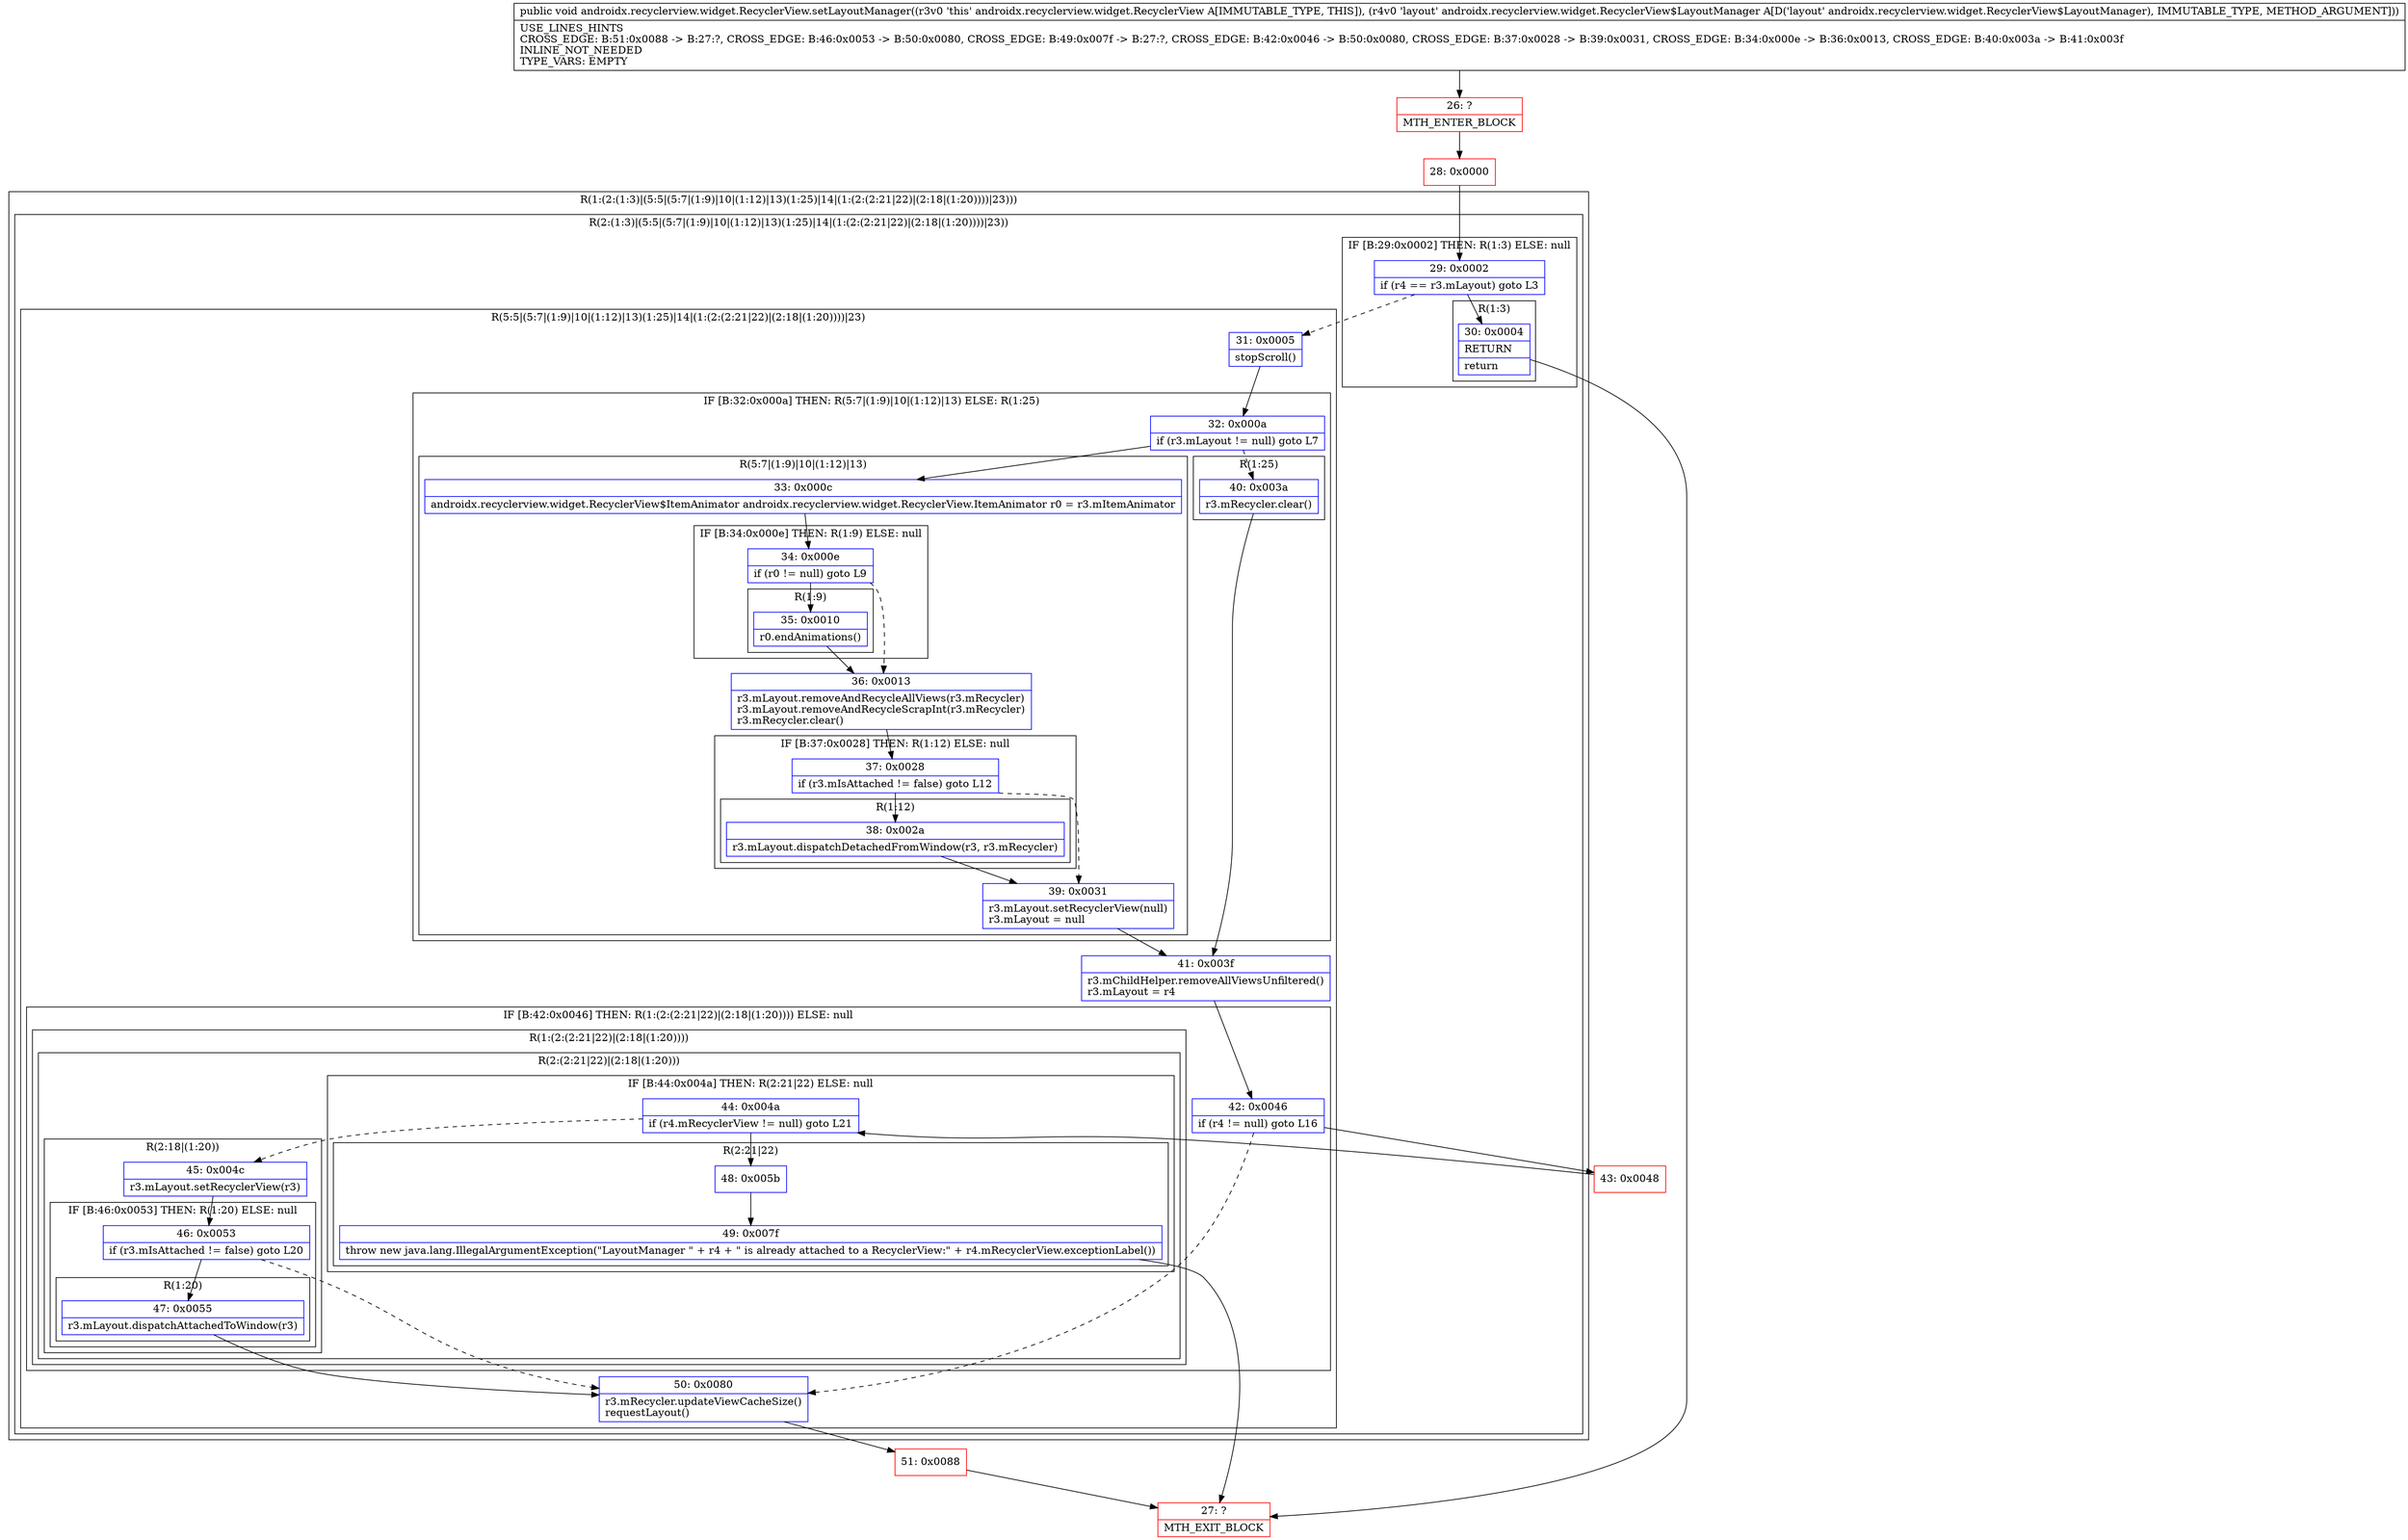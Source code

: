 digraph "CFG forandroidx.recyclerview.widget.RecyclerView.setLayoutManager(Landroidx\/recyclerview\/widget\/RecyclerView$LayoutManager;)V" {
subgraph cluster_Region_1949535458 {
label = "R(1:(2:(1:3)|(5:5|(5:7|(1:9)|10|(1:12)|13)(1:25)|14|(1:(2:(2:21|22)|(2:18|(1:20))))|23)))";
node [shape=record,color=blue];
subgraph cluster_Region_1409527505 {
label = "R(2:(1:3)|(5:5|(5:7|(1:9)|10|(1:12)|13)(1:25)|14|(1:(2:(2:21|22)|(2:18|(1:20))))|23))";
node [shape=record,color=blue];
subgraph cluster_IfRegion_862309888 {
label = "IF [B:29:0x0002] THEN: R(1:3) ELSE: null";
node [shape=record,color=blue];
Node_29 [shape=record,label="{29\:\ 0x0002|if (r4 == r3.mLayout) goto L3\l}"];
subgraph cluster_Region_1103766305 {
label = "R(1:3)";
node [shape=record,color=blue];
Node_30 [shape=record,label="{30\:\ 0x0004|RETURN\l|return\l}"];
}
}
subgraph cluster_Region_695657318 {
label = "R(5:5|(5:7|(1:9)|10|(1:12)|13)(1:25)|14|(1:(2:(2:21|22)|(2:18|(1:20))))|23)";
node [shape=record,color=blue];
Node_31 [shape=record,label="{31\:\ 0x0005|stopScroll()\l}"];
subgraph cluster_IfRegion_1615504831 {
label = "IF [B:32:0x000a] THEN: R(5:7|(1:9)|10|(1:12)|13) ELSE: R(1:25)";
node [shape=record,color=blue];
Node_32 [shape=record,label="{32\:\ 0x000a|if (r3.mLayout != null) goto L7\l}"];
subgraph cluster_Region_1953521631 {
label = "R(5:7|(1:9)|10|(1:12)|13)";
node [shape=record,color=blue];
Node_33 [shape=record,label="{33\:\ 0x000c|androidx.recyclerview.widget.RecyclerView$ItemAnimator androidx.recyclerview.widget.RecyclerView.ItemAnimator r0 = r3.mItemAnimator\l}"];
subgraph cluster_IfRegion_1369112392 {
label = "IF [B:34:0x000e] THEN: R(1:9) ELSE: null";
node [shape=record,color=blue];
Node_34 [shape=record,label="{34\:\ 0x000e|if (r0 != null) goto L9\l}"];
subgraph cluster_Region_2065511058 {
label = "R(1:9)";
node [shape=record,color=blue];
Node_35 [shape=record,label="{35\:\ 0x0010|r0.endAnimations()\l}"];
}
}
Node_36 [shape=record,label="{36\:\ 0x0013|r3.mLayout.removeAndRecycleAllViews(r3.mRecycler)\lr3.mLayout.removeAndRecycleScrapInt(r3.mRecycler)\lr3.mRecycler.clear()\l}"];
subgraph cluster_IfRegion_2109891192 {
label = "IF [B:37:0x0028] THEN: R(1:12) ELSE: null";
node [shape=record,color=blue];
Node_37 [shape=record,label="{37\:\ 0x0028|if (r3.mIsAttached != false) goto L12\l}"];
subgraph cluster_Region_1828820426 {
label = "R(1:12)";
node [shape=record,color=blue];
Node_38 [shape=record,label="{38\:\ 0x002a|r3.mLayout.dispatchDetachedFromWindow(r3, r3.mRecycler)\l}"];
}
}
Node_39 [shape=record,label="{39\:\ 0x0031|r3.mLayout.setRecyclerView(null)\lr3.mLayout = null\l}"];
}
subgraph cluster_Region_1936860895 {
label = "R(1:25)";
node [shape=record,color=blue];
Node_40 [shape=record,label="{40\:\ 0x003a|r3.mRecycler.clear()\l}"];
}
}
Node_41 [shape=record,label="{41\:\ 0x003f|r3.mChildHelper.removeAllViewsUnfiltered()\lr3.mLayout = r4\l}"];
subgraph cluster_IfRegion_1184895571 {
label = "IF [B:42:0x0046] THEN: R(1:(2:(2:21|22)|(2:18|(1:20)))) ELSE: null";
node [shape=record,color=blue];
Node_42 [shape=record,label="{42\:\ 0x0046|if (r4 != null) goto L16\l}"];
subgraph cluster_Region_673151325 {
label = "R(1:(2:(2:21|22)|(2:18|(1:20))))";
node [shape=record,color=blue];
subgraph cluster_Region_1238435409 {
label = "R(2:(2:21|22)|(2:18|(1:20)))";
node [shape=record,color=blue];
subgraph cluster_IfRegion_729253226 {
label = "IF [B:44:0x004a] THEN: R(2:21|22) ELSE: null";
node [shape=record,color=blue];
Node_44 [shape=record,label="{44\:\ 0x004a|if (r4.mRecyclerView != null) goto L21\l}"];
subgraph cluster_Region_1837316317 {
label = "R(2:21|22)";
node [shape=record,color=blue];
Node_48 [shape=record,label="{48\:\ 0x005b}"];
Node_49 [shape=record,label="{49\:\ 0x007f|throw new java.lang.IllegalArgumentException(\"LayoutManager \" + r4 + \" is already attached to a RecyclerView:\" + r4.mRecyclerView.exceptionLabel())\l}"];
}
}
subgraph cluster_Region_1040540065 {
label = "R(2:18|(1:20))";
node [shape=record,color=blue];
Node_45 [shape=record,label="{45\:\ 0x004c|r3.mLayout.setRecyclerView(r3)\l}"];
subgraph cluster_IfRegion_2141658046 {
label = "IF [B:46:0x0053] THEN: R(1:20) ELSE: null";
node [shape=record,color=blue];
Node_46 [shape=record,label="{46\:\ 0x0053|if (r3.mIsAttached != false) goto L20\l}"];
subgraph cluster_Region_1751944693 {
label = "R(1:20)";
node [shape=record,color=blue];
Node_47 [shape=record,label="{47\:\ 0x0055|r3.mLayout.dispatchAttachedToWindow(r3)\l}"];
}
}
}
}
}
}
Node_50 [shape=record,label="{50\:\ 0x0080|r3.mRecycler.updateViewCacheSize()\lrequestLayout()\l}"];
}
}
}
Node_26 [shape=record,color=red,label="{26\:\ ?|MTH_ENTER_BLOCK\l}"];
Node_28 [shape=record,color=red,label="{28\:\ 0x0000}"];
Node_27 [shape=record,color=red,label="{27\:\ ?|MTH_EXIT_BLOCK\l}"];
Node_43 [shape=record,color=red,label="{43\:\ 0x0048}"];
Node_51 [shape=record,color=red,label="{51\:\ 0x0088}"];
MethodNode[shape=record,label="{public void androidx.recyclerview.widget.RecyclerView.setLayoutManager((r3v0 'this' androidx.recyclerview.widget.RecyclerView A[IMMUTABLE_TYPE, THIS]), (r4v0 'layout' androidx.recyclerview.widget.RecyclerView$LayoutManager A[D('layout' androidx.recyclerview.widget.RecyclerView$LayoutManager), IMMUTABLE_TYPE, METHOD_ARGUMENT]))  | USE_LINES_HINTS\lCROSS_EDGE: B:51:0x0088 \-\> B:27:?, CROSS_EDGE: B:46:0x0053 \-\> B:50:0x0080, CROSS_EDGE: B:49:0x007f \-\> B:27:?, CROSS_EDGE: B:42:0x0046 \-\> B:50:0x0080, CROSS_EDGE: B:37:0x0028 \-\> B:39:0x0031, CROSS_EDGE: B:34:0x000e \-\> B:36:0x0013, CROSS_EDGE: B:40:0x003a \-\> B:41:0x003f\lINLINE_NOT_NEEDED\lTYPE_VARS: EMPTY\l}"];
MethodNode -> Node_26;Node_29 -> Node_30;
Node_29 -> Node_31[style=dashed];
Node_30 -> Node_27;
Node_31 -> Node_32;
Node_32 -> Node_33;
Node_32 -> Node_40[style=dashed];
Node_33 -> Node_34;
Node_34 -> Node_35;
Node_34 -> Node_36[style=dashed];
Node_35 -> Node_36;
Node_36 -> Node_37;
Node_37 -> Node_38;
Node_37 -> Node_39[style=dashed];
Node_38 -> Node_39;
Node_39 -> Node_41;
Node_40 -> Node_41;
Node_41 -> Node_42;
Node_42 -> Node_43;
Node_42 -> Node_50[style=dashed];
Node_44 -> Node_45[style=dashed];
Node_44 -> Node_48;
Node_48 -> Node_49;
Node_49 -> Node_27;
Node_45 -> Node_46;
Node_46 -> Node_47;
Node_46 -> Node_50[style=dashed];
Node_47 -> Node_50;
Node_50 -> Node_51;
Node_26 -> Node_28;
Node_28 -> Node_29;
Node_43 -> Node_44;
Node_51 -> Node_27;
}

